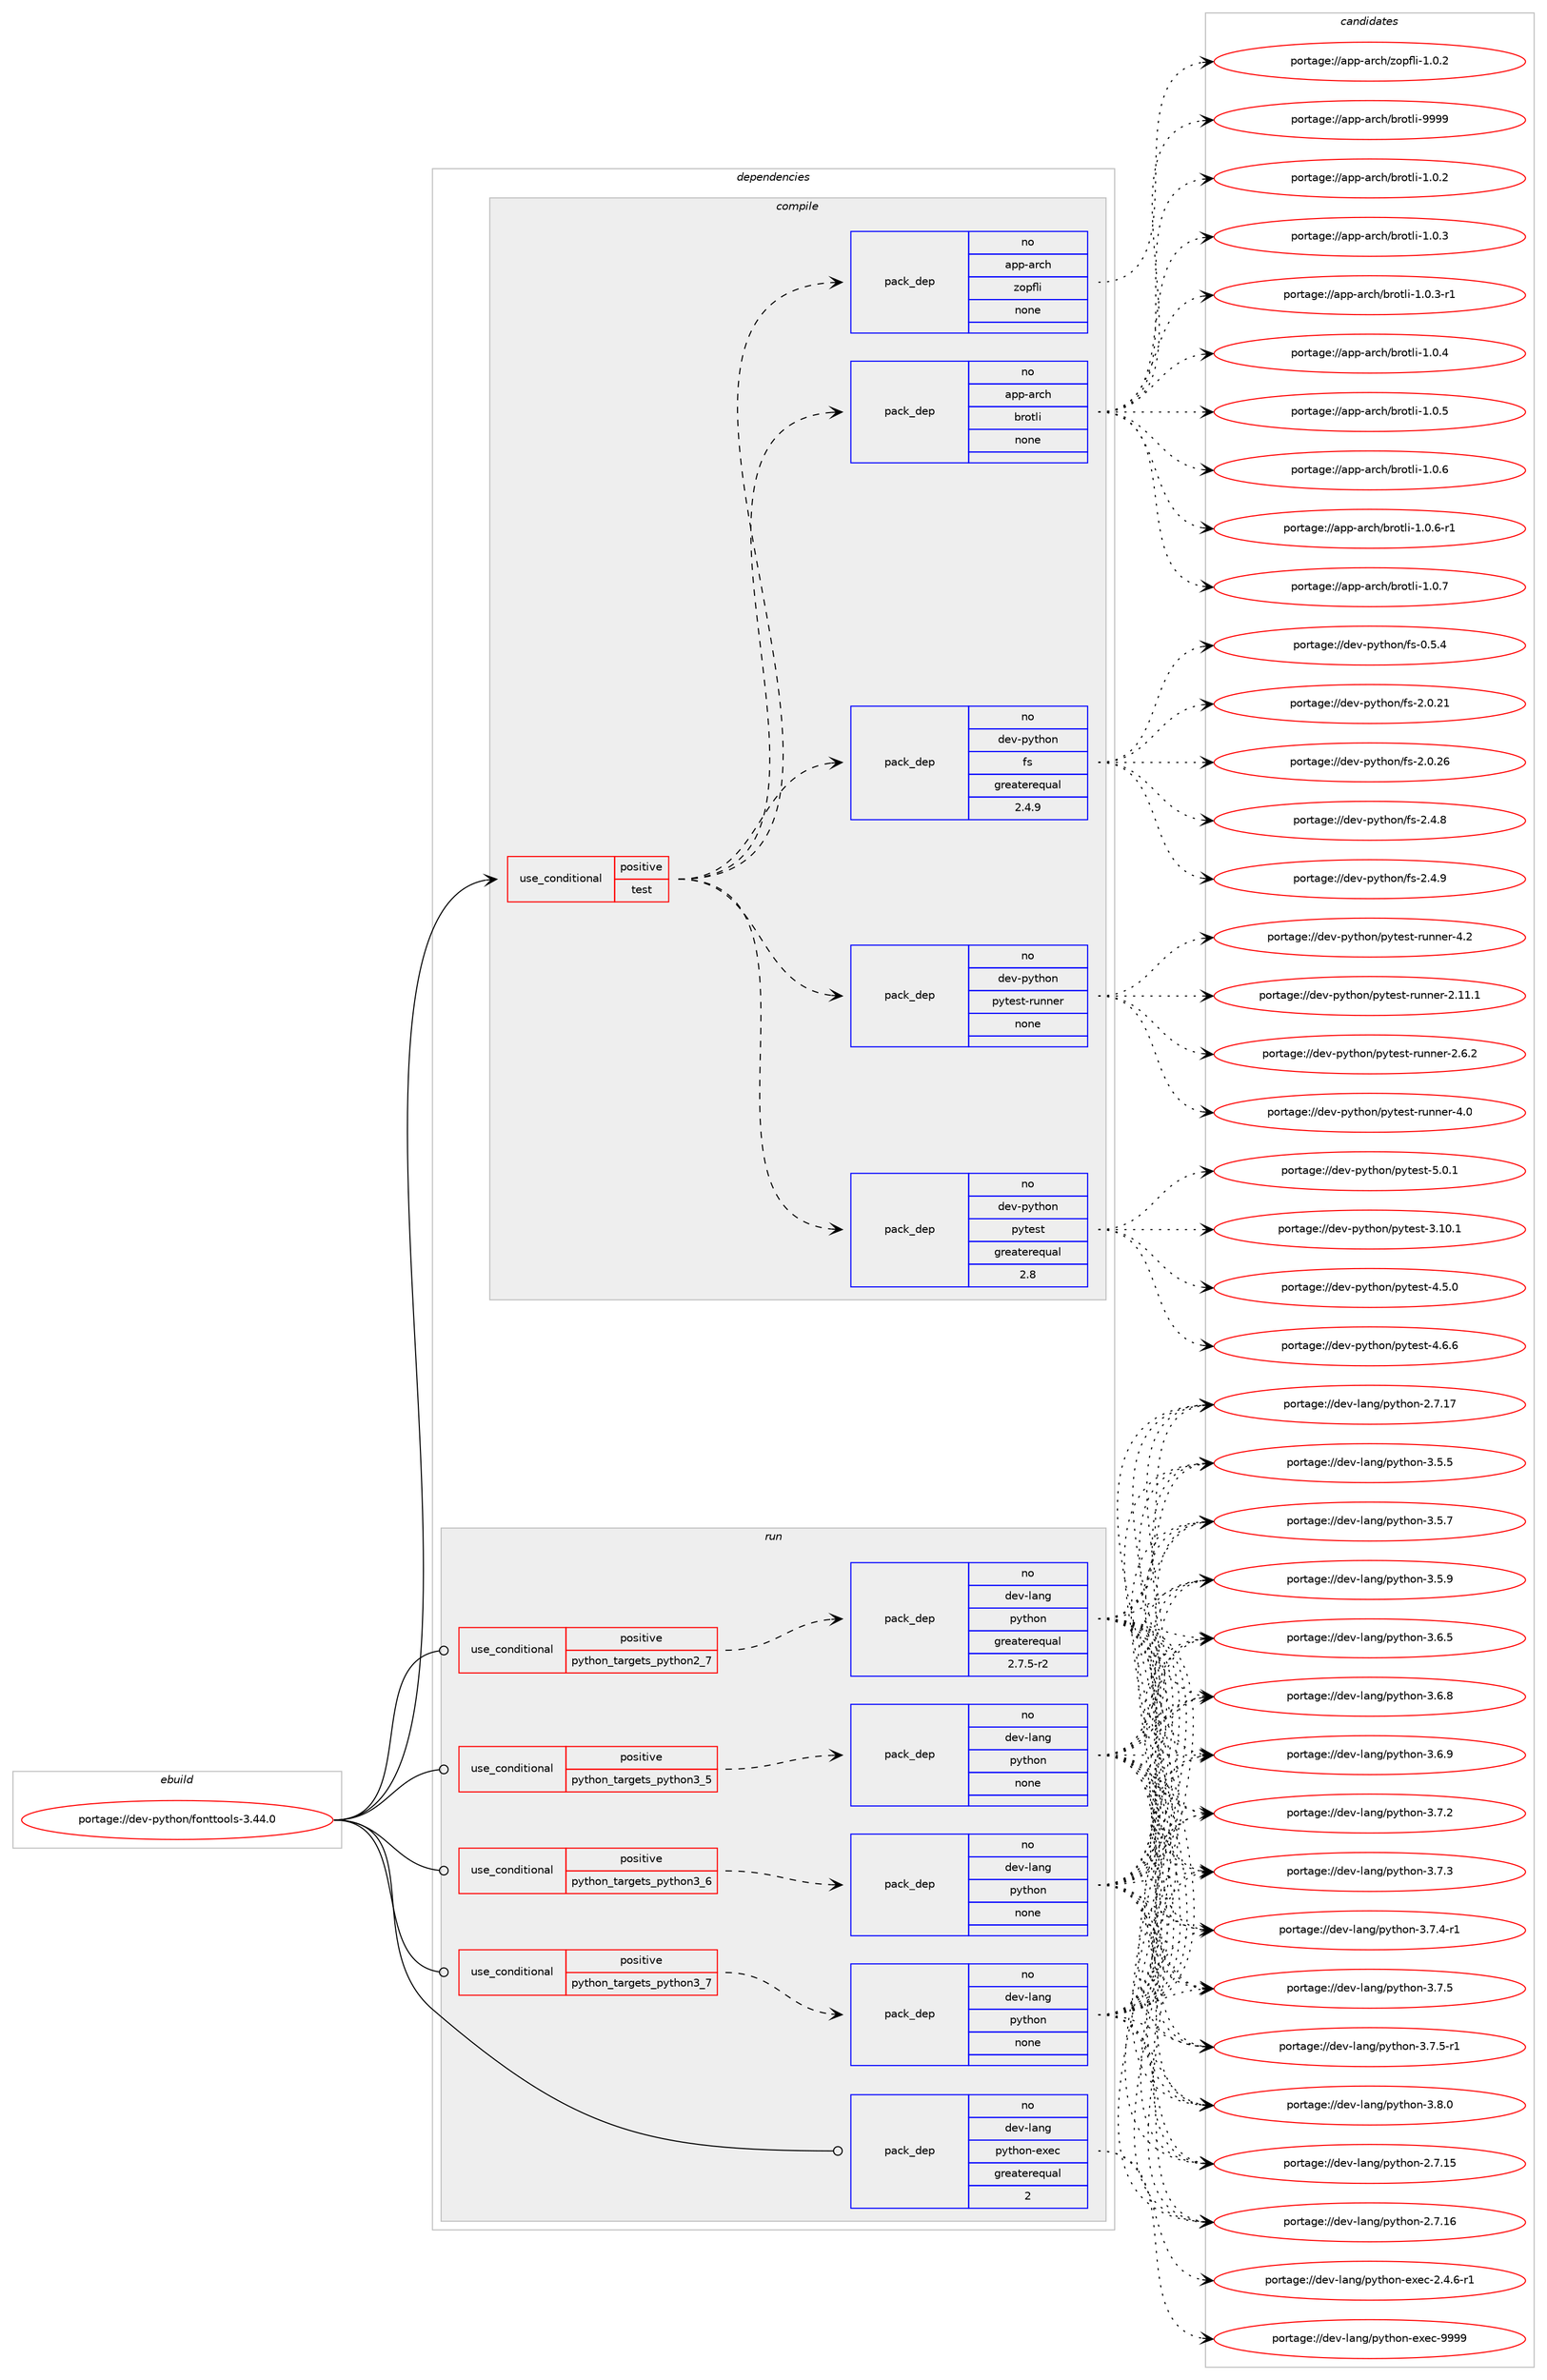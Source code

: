digraph prolog {

# *************
# Graph options
# *************

newrank=true;
concentrate=true;
compound=true;
graph [rankdir=LR,fontname=Helvetica,fontsize=10,ranksep=1.5];#, ranksep=2.5, nodesep=0.2];
edge  [arrowhead=vee];
node  [fontname=Helvetica,fontsize=10];

# **********
# The ebuild
# **********

subgraph cluster_leftcol {
color=gray;
rank=same;
label=<<i>ebuild</i>>;
id [label="portage://dev-python/fonttools-3.44.0", color=red, width=4, href="../dev-python/fonttools-3.44.0.svg"];
}

# ****************
# The dependencies
# ****************

subgraph cluster_midcol {
color=gray;
label=<<i>dependencies</i>>;
subgraph cluster_compile {
fillcolor="#eeeeee";
style=filled;
label=<<i>compile</i>>;
subgraph cond28943 {
dependency140499 [label=<<TABLE BORDER="0" CELLBORDER="1" CELLSPACING="0" CELLPADDING="4"><TR><TD ROWSPAN="3" CELLPADDING="10">use_conditional</TD></TR><TR><TD>positive</TD></TR><TR><TD>test</TD></TR></TABLE>>, shape=none, color=red];
subgraph pack108238 {
dependency140500 [label=<<TABLE BORDER="0" CELLBORDER="1" CELLSPACING="0" CELLPADDING="4" WIDTH="220"><TR><TD ROWSPAN="6" CELLPADDING="30">pack_dep</TD></TR><TR><TD WIDTH="110">no</TD></TR><TR><TD>dev-python</TD></TR><TR><TD>pytest</TD></TR><TR><TD>greaterequal</TD></TR><TR><TD>2.8</TD></TR></TABLE>>, shape=none, color=blue];
}
dependency140499:e -> dependency140500:w [weight=20,style="dashed",arrowhead="vee"];
subgraph pack108239 {
dependency140501 [label=<<TABLE BORDER="0" CELLBORDER="1" CELLSPACING="0" CELLPADDING="4" WIDTH="220"><TR><TD ROWSPAN="6" CELLPADDING="30">pack_dep</TD></TR><TR><TD WIDTH="110">no</TD></TR><TR><TD>dev-python</TD></TR><TR><TD>pytest-runner</TD></TR><TR><TD>none</TD></TR><TR><TD></TD></TR></TABLE>>, shape=none, color=blue];
}
dependency140499:e -> dependency140501:w [weight=20,style="dashed",arrowhead="vee"];
subgraph pack108240 {
dependency140502 [label=<<TABLE BORDER="0" CELLBORDER="1" CELLSPACING="0" CELLPADDING="4" WIDTH="220"><TR><TD ROWSPAN="6" CELLPADDING="30">pack_dep</TD></TR><TR><TD WIDTH="110">no</TD></TR><TR><TD>dev-python</TD></TR><TR><TD>fs</TD></TR><TR><TD>greaterequal</TD></TR><TR><TD>2.4.9</TD></TR></TABLE>>, shape=none, color=blue];
}
dependency140499:e -> dependency140502:w [weight=20,style="dashed",arrowhead="vee"];
subgraph pack108241 {
dependency140503 [label=<<TABLE BORDER="0" CELLBORDER="1" CELLSPACING="0" CELLPADDING="4" WIDTH="220"><TR><TD ROWSPAN="6" CELLPADDING="30">pack_dep</TD></TR><TR><TD WIDTH="110">no</TD></TR><TR><TD>app-arch</TD></TR><TR><TD>brotli</TD></TR><TR><TD>none</TD></TR><TR><TD></TD></TR></TABLE>>, shape=none, color=blue];
}
dependency140499:e -> dependency140503:w [weight=20,style="dashed",arrowhead="vee"];
subgraph pack108242 {
dependency140504 [label=<<TABLE BORDER="0" CELLBORDER="1" CELLSPACING="0" CELLPADDING="4" WIDTH="220"><TR><TD ROWSPAN="6" CELLPADDING="30">pack_dep</TD></TR><TR><TD WIDTH="110">no</TD></TR><TR><TD>app-arch</TD></TR><TR><TD>zopfli</TD></TR><TR><TD>none</TD></TR><TR><TD></TD></TR></TABLE>>, shape=none, color=blue];
}
dependency140499:e -> dependency140504:w [weight=20,style="dashed",arrowhead="vee"];
}
id:e -> dependency140499:w [weight=20,style="solid",arrowhead="vee"];
}
subgraph cluster_compileandrun {
fillcolor="#eeeeee";
style=filled;
label=<<i>compile and run</i>>;
}
subgraph cluster_run {
fillcolor="#eeeeee";
style=filled;
label=<<i>run</i>>;
subgraph cond28944 {
dependency140505 [label=<<TABLE BORDER="0" CELLBORDER="1" CELLSPACING="0" CELLPADDING="4"><TR><TD ROWSPAN="3" CELLPADDING="10">use_conditional</TD></TR><TR><TD>positive</TD></TR><TR><TD>python_targets_python2_7</TD></TR></TABLE>>, shape=none, color=red];
subgraph pack108243 {
dependency140506 [label=<<TABLE BORDER="0" CELLBORDER="1" CELLSPACING="0" CELLPADDING="4" WIDTH="220"><TR><TD ROWSPAN="6" CELLPADDING="30">pack_dep</TD></TR><TR><TD WIDTH="110">no</TD></TR><TR><TD>dev-lang</TD></TR><TR><TD>python</TD></TR><TR><TD>greaterequal</TD></TR><TR><TD>2.7.5-r2</TD></TR></TABLE>>, shape=none, color=blue];
}
dependency140505:e -> dependency140506:w [weight=20,style="dashed",arrowhead="vee"];
}
id:e -> dependency140505:w [weight=20,style="solid",arrowhead="odot"];
subgraph cond28945 {
dependency140507 [label=<<TABLE BORDER="0" CELLBORDER="1" CELLSPACING="0" CELLPADDING="4"><TR><TD ROWSPAN="3" CELLPADDING="10">use_conditional</TD></TR><TR><TD>positive</TD></TR><TR><TD>python_targets_python3_5</TD></TR></TABLE>>, shape=none, color=red];
subgraph pack108244 {
dependency140508 [label=<<TABLE BORDER="0" CELLBORDER="1" CELLSPACING="0" CELLPADDING="4" WIDTH="220"><TR><TD ROWSPAN="6" CELLPADDING="30">pack_dep</TD></TR><TR><TD WIDTH="110">no</TD></TR><TR><TD>dev-lang</TD></TR><TR><TD>python</TD></TR><TR><TD>none</TD></TR><TR><TD></TD></TR></TABLE>>, shape=none, color=blue];
}
dependency140507:e -> dependency140508:w [weight=20,style="dashed",arrowhead="vee"];
}
id:e -> dependency140507:w [weight=20,style="solid",arrowhead="odot"];
subgraph cond28946 {
dependency140509 [label=<<TABLE BORDER="0" CELLBORDER="1" CELLSPACING="0" CELLPADDING="4"><TR><TD ROWSPAN="3" CELLPADDING="10">use_conditional</TD></TR><TR><TD>positive</TD></TR><TR><TD>python_targets_python3_6</TD></TR></TABLE>>, shape=none, color=red];
subgraph pack108245 {
dependency140510 [label=<<TABLE BORDER="0" CELLBORDER="1" CELLSPACING="0" CELLPADDING="4" WIDTH="220"><TR><TD ROWSPAN="6" CELLPADDING="30">pack_dep</TD></TR><TR><TD WIDTH="110">no</TD></TR><TR><TD>dev-lang</TD></TR><TR><TD>python</TD></TR><TR><TD>none</TD></TR><TR><TD></TD></TR></TABLE>>, shape=none, color=blue];
}
dependency140509:e -> dependency140510:w [weight=20,style="dashed",arrowhead="vee"];
}
id:e -> dependency140509:w [weight=20,style="solid",arrowhead="odot"];
subgraph cond28947 {
dependency140511 [label=<<TABLE BORDER="0" CELLBORDER="1" CELLSPACING="0" CELLPADDING="4"><TR><TD ROWSPAN="3" CELLPADDING="10">use_conditional</TD></TR><TR><TD>positive</TD></TR><TR><TD>python_targets_python3_7</TD></TR></TABLE>>, shape=none, color=red];
subgraph pack108246 {
dependency140512 [label=<<TABLE BORDER="0" CELLBORDER="1" CELLSPACING="0" CELLPADDING="4" WIDTH="220"><TR><TD ROWSPAN="6" CELLPADDING="30">pack_dep</TD></TR><TR><TD WIDTH="110">no</TD></TR><TR><TD>dev-lang</TD></TR><TR><TD>python</TD></TR><TR><TD>none</TD></TR><TR><TD></TD></TR></TABLE>>, shape=none, color=blue];
}
dependency140511:e -> dependency140512:w [weight=20,style="dashed",arrowhead="vee"];
}
id:e -> dependency140511:w [weight=20,style="solid",arrowhead="odot"];
subgraph pack108247 {
dependency140513 [label=<<TABLE BORDER="0" CELLBORDER="1" CELLSPACING="0" CELLPADDING="4" WIDTH="220"><TR><TD ROWSPAN="6" CELLPADDING="30">pack_dep</TD></TR><TR><TD WIDTH="110">no</TD></TR><TR><TD>dev-lang</TD></TR><TR><TD>python-exec</TD></TR><TR><TD>greaterequal</TD></TR><TR><TD>2</TD></TR></TABLE>>, shape=none, color=blue];
}
id:e -> dependency140513:w [weight=20,style="solid",arrowhead="odot"];
}
}

# **************
# The candidates
# **************

subgraph cluster_choices {
rank=same;
color=gray;
label=<<i>candidates</i>>;

subgraph choice108238 {
color=black;
nodesep=1;
choiceportage100101118451121211161041111104711212111610111511645514649484649 [label="portage://dev-python/pytest-3.10.1", color=red, width=4,href="../dev-python/pytest-3.10.1.svg"];
choiceportage1001011184511212111610411111047112121116101115116455246534648 [label="portage://dev-python/pytest-4.5.0", color=red, width=4,href="../dev-python/pytest-4.5.0.svg"];
choiceportage1001011184511212111610411111047112121116101115116455246544654 [label="portage://dev-python/pytest-4.6.6", color=red, width=4,href="../dev-python/pytest-4.6.6.svg"];
choiceportage1001011184511212111610411111047112121116101115116455346484649 [label="portage://dev-python/pytest-5.0.1", color=red, width=4,href="../dev-python/pytest-5.0.1.svg"];
dependency140500:e -> choiceportage100101118451121211161041111104711212111610111511645514649484649:w [style=dotted,weight="100"];
dependency140500:e -> choiceportage1001011184511212111610411111047112121116101115116455246534648:w [style=dotted,weight="100"];
dependency140500:e -> choiceportage1001011184511212111610411111047112121116101115116455246544654:w [style=dotted,weight="100"];
dependency140500:e -> choiceportage1001011184511212111610411111047112121116101115116455346484649:w [style=dotted,weight="100"];
}
subgraph choice108239 {
color=black;
nodesep=1;
choiceportage10010111845112121116104111110471121211161011151164511411711011010111445504649494649 [label="portage://dev-python/pytest-runner-2.11.1", color=red, width=4,href="../dev-python/pytest-runner-2.11.1.svg"];
choiceportage100101118451121211161041111104711212111610111511645114117110110101114455046544650 [label="portage://dev-python/pytest-runner-2.6.2", color=red, width=4,href="../dev-python/pytest-runner-2.6.2.svg"];
choiceportage10010111845112121116104111110471121211161011151164511411711011010111445524648 [label="portage://dev-python/pytest-runner-4.0", color=red, width=4,href="../dev-python/pytest-runner-4.0.svg"];
choiceportage10010111845112121116104111110471121211161011151164511411711011010111445524650 [label="portage://dev-python/pytest-runner-4.2", color=red, width=4,href="../dev-python/pytest-runner-4.2.svg"];
dependency140501:e -> choiceportage10010111845112121116104111110471121211161011151164511411711011010111445504649494649:w [style=dotted,weight="100"];
dependency140501:e -> choiceportage100101118451121211161041111104711212111610111511645114117110110101114455046544650:w [style=dotted,weight="100"];
dependency140501:e -> choiceportage10010111845112121116104111110471121211161011151164511411711011010111445524648:w [style=dotted,weight="100"];
dependency140501:e -> choiceportage10010111845112121116104111110471121211161011151164511411711011010111445524650:w [style=dotted,weight="100"];
}
subgraph choice108240 {
color=black;
nodesep=1;
choiceportage1001011184511212111610411111047102115454846534652 [label="portage://dev-python/fs-0.5.4", color=red, width=4,href="../dev-python/fs-0.5.4.svg"];
choiceportage100101118451121211161041111104710211545504648465049 [label="portage://dev-python/fs-2.0.21", color=red, width=4,href="../dev-python/fs-2.0.21.svg"];
choiceportage100101118451121211161041111104710211545504648465054 [label="portage://dev-python/fs-2.0.26", color=red, width=4,href="../dev-python/fs-2.0.26.svg"];
choiceportage1001011184511212111610411111047102115455046524656 [label="portage://dev-python/fs-2.4.8", color=red, width=4,href="../dev-python/fs-2.4.8.svg"];
choiceportage1001011184511212111610411111047102115455046524657 [label="portage://dev-python/fs-2.4.9", color=red, width=4,href="../dev-python/fs-2.4.9.svg"];
dependency140502:e -> choiceportage1001011184511212111610411111047102115454846534652:w [style=dotted,weight="100"];
dependency140502:e -> choiceportage100101118451121211161041111104710211545504648465049:w [style=dotted,weight="100"];
dependency140502:e -> choiceportage100101118451121211161041111104710211545504648465054:w [style=dotted,weight="100"];
dependency140502:e -> choiceportage1001011184511212111610411111047102115455046524656:w [style=dotted,weight="100"];
dependency140502:e -> choiceportage1001011184511212111610411111047102115455046524657:w [style=dotted,weight="100"];
}
subgraph choice108241 {
color=black;
nodesep=1;
choiceportage971121124597114991044798114111116108105454946484650 [label="portage://app-arch/brotli-1.0.2", color=red, width=4,href="../app-arch/brotli-1.0.2.svg"];
choiceportage971121124597114991044798114111116108105454946484651 [label="portage://app-arch/brotli-1.0.3", color=red, width=4,href="../app-arch/brotli-1.0.3.svg"];
choiceportage9711211245971149910447981141111161081054549464846514511449 [label="portage://app-arch/brotli-1.0.3-r1", color=red, width=4,href="../app-arch/brotli-1.0.3-r1.svg"];
choiceportage971121124597114991044798114111116108105454946484652 [label="portage://app-arch/brotli-1.0.4", color=red, width=4,href="../app-arch/brotli-1.0.4.svg"];
choiceportage971121124597114991044798114111116108105454946484653 [label="portage://app-arch/brotli-1.0.5", color=red, width=4,href="../app-arch/brotli-1.0.5.svg"];
choiceportage971121124597114991044798114111116108105454946484654 [label="portage://app-arch/brotli-1.0.6", color=red, width=4,href="../app-arch/brotli-1.0.6.svg"];
choiceportage9711211245971149910447981141111161081054549464846544511449 [label="portage://app-arch/brotli-1.0.6-r1", color=red, width=4,href="../app-arch/brotli-1.0.6-r1.svg"];
choiceportage971121124597114991044798114111116108105454946484655 [label="portage://app-arch/brotli-1.0.7", color=red, width=4,href="../app-arch/brotli-1.0.7.svg"];
choiceportage9711211245971149910447981141111161081054557575757 [label="portage://app-arch/brotli-9999", color=red, width=4,href="../app-arch/brotli-9999.svg"];
dependency140503:e -> choiceportage971121124597114991044798114111116108105454946484650:w [style=dotted,weight="100"];
dependency140503:e -> choiceportage971121124597114991044798114111116108105454946484651:w [style=dotted,weight="100"];
dependency140503:e -> choiceportage9711211245971149910447981141111161081054549464846514511449:w [style=dotted,weight="100"];
dependency140503:e -> choiceportage971121124597114991044798114111116108105454946484652:w [style=dotted,weight="100"];
dependency140503:e -> choiceportage971121124597114991044798114111116108105454946484653:w [style=dotted,weight="100"];
dependency140503:e -> choiceportage971121124597114991044798114111116108105454946484654:w [style=dotted,weight="100"];
dependency140503:e -> choiceportage9711211245971149910447981141111161081054549464846544511449:w [style=dotted,weight="100"];
dependency140503:e -> choiceportage971121124597114991044798114111116108105454946484655:w [style=dotted,weight="100"];
dependency140503:e -> choiceportage9711211245971149910447981141111161081054557575757:w [style=dotted,weight="100"];
}
subgraph choice108242 {
color=black;
nodesep=1;
choiceportage9711211245971149910447122111112102108105454946484650 [label="portage://app-arch/zopfli-1.0.2", color=red, width=4,href="../app-arch/zopfli-1.0.2.svg"];
dependency140504:e -> choiceportage9711211245971149910447122111112102108105454946484650:w [style=dotted,weight="100"];
}
subgraph choice108243 {
color=black;
nodesep=1;
choiceportage10010111845108971101034711212111610411111045504655464953 [label="portage://dev-lang/python-2.7.15", color=red, width=4,href="../dev-lang/python-2.7.15.svg"];
choiceportage10010111845108971101034711212111610411111045504655464954 [label="portage://dev-lang/python-2.7.16", color=red, width=4,href="../dev-lang/python-2.7.16.svg"];
choiceportage10010111845108971101034711212111610411111045504655464955 [label="portage://dev-lang/python-2.7.17", color=red, width=4,href="../dev-lang/python-2.7.17.svg"];
choiceportage100101118451089711010347112121116104111110455146534653 [label="portage://dev-lang/python-3.5.5", color=red, width=4,href="../dev-lang/python-3.5.5.svg"];
choiceportage100101118451089711010347112121116104111110455146534655 [label="portage://dev-lang/python-3.5.7", color=red, width=4,href="../dev-lang/python-3.5.7.svg"];
choiceportage100101118451089711010347112121116104111110455146534657 [label="portage://dev-lang/python-3.5.9", color=red, width=4,href="../dev-lang/python-3.5.9.svg"];
choiceportage100101118451089711010347112121116104111110455146544653 [label="portage://dev-lang/python-3.6.5", color=red, width=4,href="../dev-lang/python-3.6.5.svg"];
choiceportage100101118451089711010347112121116104111110455146544656 [label="portage://dev-lang/python-3.6.8", color=red, width=4,href="../dev-lang/python-3.6.8.svg"];
choiceportage100101118451089711010347112121116104111110455146544657 [label="portage://dev-lang/python-3.6.9", color=red, width=4,href="../dev-lang/python-3.6.9.svg"];
choiceportage100101118451089711010347112121116104111110455146554650 [label="portage://dev-lang/python-3.7.2", color=red, width=4,href="../dev-lang/python-3.7.2.svg"];
choiceportage100101118451089711010347112121116104111110455146554651 [label="portage://dev-lang/python-3.7.3", color=red, width=4,href="../dev-lang/python-3.7.3.svg"];
choiceportage1001011184510897110103471121211161041111104551465546524511449 [label="portage://dev-lang/python-3.7.4-r1", color=red, width=4,href="../dev-lang/python-3.7.4-r1.svg"];
choiceportage100101118451089711010347112121116104111110455146554653 [label="portage://dev-lang/python-3.7.5", color=red, width=4,href="../dev-lang/python-3.7.5.svg"];
choiceportage1001011184510897110103471121211161041111104551465546534511449 [label="portage://dev-lang/python-3.7.5-r1", color=red, width=4,href="../dev-lang/python-3.7.5-r1.svg"];
choiceportage100101118451089711010347112121116104111110455146564648 [label="portage://dev-lang/python-3.8.0", color=red, width=4,href="../dev-lang/python-3.8.0.svg"];
dependency140506:e -> choiceportage10010111845108971101034711212111610411111045504655464953:w [style=dotted,weight="100"];
dependency140506:e -> choiceportage10010111845108971101034711212111610411111045504655464954:w [style=dotted,weight="100"];
dependency140506:e -> choiceportage10010111845108971101034711212111610411111045504655464955:w [style=dotted,weight="100"];
dependency140506:e -> choiceportage100101118451089711010347112121116104111110455146534653:w [style=dotted,weight="100"];
dependency140506:e -> choiceportage100101118451089711010347112121116104111110455146534655:w [style=dotted,weight="100"];
dependency140506:e -> choiceportage100101118451089711010347112121116104111110455146534657:w [style=dotted,weight="100"];
dependency140506:e -> choiceportage100101118451089711010347112121116104111110455146544653:w [style=dotted,weight="100"];
dependency140506:e -> choiceportage100101118451089711010347112121116104111110455146544656:w [style=dotted,weight="100"];
dependency140506:e -> choiceportage100101118451089711010347112121116104111110455146544657:w [style=dotted,weight="100"];
dependency140506:e -> choiceportage100101118451089711010347112121116104111110455146554650:w [style=dotted,weight="100"];
dependency140506:e -> choiceportage100101118451089711010347112121116104111110455146554651:w [style=dotted,weight="100"];
dependency140506:e -> choiceportage1001011184510897110103471121211161041111104551465546524511449:w [style=dotted,weight="100"];
dependency140506:e -> choiceportage100101118451089711010347112121116104111110455146554653:w [style=dotted,weight="100"];
dependency140506:e -> choiceportage1001011184510897110103471121211161041111104551465546534511449:w [style=dotted,weight="100"];
dependency140506:e -> choiceportage100101118451089711010347112121116104111110455146564648:w [style=dotted,weight="100"];
}
subgraph choice108244 {
color=black;
nodesep=1;
choiceportage10010111845108971101034711212111610411111045504655464953 [label="portage://dev-lang/python-2.7.15", color=red, width=4,href="../dev-lang/python-2.7.15.svg"];
choiceportage10010111845108971101034711212111610411111045504655464954 [label="portage://dev-lang/python-2.7.16", color=red, width=4,href="../dev-lang/python-2.7.16.svg"];
choiceportage10010111845108971101034711212111610411111045504655464955 [label="portage://dev-lang/python-2.7.17", color=red, width=4,href="../dev-lang/python-2.7.17.svg"];
choiceportage100101118451089711010347112121116104111110455146534653 [label="portage://dev-lang/python-3.5.5", color=red, width=4,href="../dev-lang/python-3.5.5.svg"];
choiceportage100101118451089711010347112121116104111110455146534655 [label="portage://dev-lang/python-3.5.7", color=red, width=4,href="../dev-lang/python-3.5.7.svg"];
choiceportage100101118451089711010347112121116104111110455146534657 [label="portage://dev-lang/python-3.5.9", color=red, width=4,href="../dev-lang/python-3.5.9.svg"];
choiceportage100101118451089711010347112121116104111110455146544653 [label="portage://dev-lang/python-3.6.5", color=red, width=4,href="../dev-lang/python-3.6.5.svg"];
choiceportage100101118451089711010347112121116104111110455146544656 [label="portage://dev-lang/python-3.6.8", color=red, width=4,href="../dev-lang/python-3.6.8.svg"];
choiceportage100101118451089711010347112121116104111110455146544657 [label="portage://dev-lang/python-3.6.9", color=red, width=4,href="../dev-lang/python-3.6.9.svg"];
choiceportage100101118451089711010347112121116104111110455146554650 [label="portage://dev-lang/python-3.7.2", color=red, width=4,href="../dev-lang/python-3.7.2.svg"];
choiceportage100101118451089711010347112121116104111110455146554651 [label="portage://dev-lang/python-3.7.3", color=red, width=4,href="../dev-lang/python-3.7.3.svg"];
choiceportage1001011184510897110103471121211161041111104551465546524511449 [label="portage://dev-lang/python-3.7.4-r1", color=red, width=4,href="../dev-lang/python-3.7.4-r1.svg"];
choiceportage100101118451089711010347112121116104111110455146554653 [label="portage://dev-lang/python-3.7.5", color=red, width=4,href="../dev-lang/python-3.7.5.svg"];
choiceportage1001011184510897110103471121211161041111104551465546534511449 [label="portage://dev-lang/python-3.7.5-r1", color=red, width=4,href="../dev-lang/python-3.7.5-r1.svg"];
choiceportage100101118451089711010347112121116104111110455146564648 [label="portage://dev-lang/python-3.8.0", color=red, width=4,href="../dev-lang/python-3.8.0.svg"];
dependency140508:e -> choiceportage10010111845108971101034711212111610411111045504655464953:w [style=dotted,weight="100"];
dependency140508:e -> choiceportage10010111845108971101034711212111610411111045504655464954:w [style=dotted,weight="100"];
dependency140508:e -> choiceportage10010111845108971101034711212111610411111045504655464955:w [style=dotted,weight="100"];
dependency140508:e -> choiceportage100101118451089711010347112121116104111110455146534653:w [style=dotted,weight="100"];
dependency140508:e -> choiceportage100101118451089711010347112121116104111110455146534655:w [style=dotted,weight="100"];
dependency140508:e -> choiceportage100101118451089711010347112121116104111110455146534657:w [style=dotted,weight="100"];
dependency140508:e -> choiceportage100101118451089711010347112121116104111110455146544653:w [style=dotted,weight="100"];
dependency140508:e -> choiceportage100101118451089711010347112121116104111110455146544656:w [style=dotted,weight="100"];
dependency140508:e -> choiceportage100101118451089711010347112121116104111110455146544657:w [style=dotted,weight="100"];
dependency140508:e -> choiceportage100101118451089711010347112121116104111110455146554650:w [style=dotted,weight="100"];
dependency140508:e -> choiceportage100101118451089711010347112121116104111110455146554651:w [style=dotted,weight="100"];
dependency140508:e -> choiceportage1001011184510897110103471121211161041111104551465546524511449:w [style=dotted,weight="100"];
dependency140508:e -> choiceportage100101118451089711010347112121116104111110455146554653:w [style=dotted,weight="100"];
dependency140508:e -> choiceportage1001011184510897110103471121211161041111104551465546534511449:w [style=dotted,weight="100"];
dependency140508:e -> choiceportage100101118451089711010347112121116104111110455146564648:w [style=dotted,weight="100"];
}
subgraph choice108245 {
color=black;
nodesep=1;
choiceportage10010111845108971101034711212111610411111045504655464953 [label="portage://dev-lang/python-2.7.15", color=red, width=4,href="../dev-lang/python-2.7.15.svg"];
choiceportage10010111845108971101034711212111610411111045504655464954 [label="portage://dev-lang/python-2.7.16", color=red, width=4,href="../dev-lang/python-2.7.16.svg"];
choiceportage10010111845108971101034711212111610411111045504655464955 [label="portage://dev-lang/python-2.7.17", color=red, width=4,href="../dev-lang/python-2.7.17.svg"];
choiceportage100101118451089711010347112121116104111110455146534653 [label="portage://dev-lang/python-3.5.5", color=red, width=4,href="../dev-lang/python-3.5.5.svg"];
choiceportage100101118451089711010347112121116104111110455146534655 [label="portage://dev-lang/python-3.5.7", color=red, width=4,href="../dev-lang/python-3.5.7.svg"];
choiceportage100101118451089711010347112121116104111110455146534657 [label="portage://dev-lang/python-3.5.9", color=red, width=4,href="../dev-lang/python-3.5.9.svg"];
choiceportage100101118451089711010347112121116104111110455146544653 [label="portage://dev-lang/python-3.6.5", color=red, width=4,href="../dev-lang/python-3.6.5.svg"];
choiceportage100101118451089711010347112121116104111110455146544656 [label="portage://dev-lang/python-3.6.8", color=red, width=4,href="../dev-lang/python-3.6.8.svg"];
choiceportage100101118451089711010347112121116104111110455146544657 [label="portage://dev-lang/python-3.6.9", color=red, width=4,href="../dev-lang/python-3.6.9.svg"];
choiceportage100101118451089711010347112121116104111110455146554650 [label="portage://dev-lang/python-3.7.2", color=red, width=4,href="../dev-lang/python-3.7.2.svg"];
choiceportage100101118451089711010347112121116104111110455146554651 [label="portage://dev-lang/python-3.7.3", color=red, width=4,href="../dev-lang/python-3.7.3.svg"];
choiceportage1001011184510897110103471121211161041111104551465546524511449 [label="portage://dev-lang/python-3.7.4-r1", color=red, width=4,href="../dev-lang/python-3.7.4-r1.svg"];
choiceportage100101118451089711010347112121116104111110455146554653 [label="portage://dev-lang/python-3.7.5", color=red, width=4,href="../dev-lang/python-3.7.5.svg"];
choiceportage1001011184510897110103471121211161041111104551465546534511449 [label="portage://dev-lang/python-3.7.5-r1", color=red, width=4,href="../dev-lang/python-3.7.5-r1.svg"];
choiceportage100101118451089711010347112121116104111110455146564648 [label="portage://dev-lang/python-3.8.0", color=red, width=4,href="../dev-lang/python-3.8.0.svg"];
dependency140510:e -> choiceportage10010111845108971101034711212111610411111045504655464953:w [style=dotted,weight="100"];
dependency140510:e -> choiceportage10010111845108971101034711212111610411111045504655464954:w [style=dotted,weight="100"];
dependency140510:e -> choiceportage10010111845108971101034711212111610411111045504655464955:w [style=dotted,weight="100"];
dependency140510:e -> choiceportage100101118451089711010347112121116104111110455146534653:w [style=dotted,weight="100"];
dependency140510:e -> choiceportage100101118451089711010347112121116104111110455146534655:w [style=dotted,weight="100"];
dependency140510:e -> choiceportage100101118451089711010347112121116104111110455146534657:w [style=dotted,weight="100"];
dependency140510:e -> choiceportage100101118451089711010347112121116104111110455146544653:w [style=dotted,weight="100"];
dependency140510:e -> choiceportage100101118451089711010347112121116104111110455146544656:w [style=dotted,weight="100"];
dependency140510:e -> choiceportage100101118451089711010347112121116104111110455146544657:w [style=dotted,weight="100"];
dependency140510:e -> choiceportage100101118451089711010347112121116104111110455146554650:w [style=dotted,weight="100"];
dependency140510:e -> choiceportage100101118451089711010347112121116104111110455146554651:w [style=dotted,weight="100"];
dependency140510:e -> choiceportage1001011184510897110103471121211161041111104551465546524511449:w [style=dotted,weight="100"];
dependency140510:e -> choiceportage100101118451089711010347112121116104111110455146554653:w [style=dotted,weight="100"];
dependency140510:e -> choiceportage1001011184510897110103471121211161041111104551465546534511449:w [style=dotted,weight="100"];
dependency140510:e -> choiceportage100101118451089711010347112121116104111110455146564648:w [style=dotted,weight="100"];
}
subgraph choice108246 {
color=black;
nodesep=1;
choiceportage10010111845108971101034711212111610411111045504655464953 [label="portage://dev-lang/python-2.7.15", color=red, width=4,href="../dev-lang/python-2.7.15.svg"];
choiceportage10010111845108971101034711212111610411111045504655464954 [label="portage://dev-lang/python-2.7.16", color=red, width=4,href="../dev-lang/python-2.7.16.svg"];
choiceportage10010111845108971101034711212111610411111045504655464955 [label="portage://dev-lang/python-2.7.17", color=red, width=4,href="../dev-lang/python-2.7.17.svg"];
choiceportage100101118451089711010347112121116104111110455146534653 [label="portage://dev-lang/python-3.5.5", color=red, width=4,href="../dev-lang/python-3.5.5.svg"];
choiceportage100101118451089711010347112121116104111110455146534655 [label="portage://dev-lang/python-3.5.7", color=red, width=4,href="../dev-lang/python-3.5.7.svg"];
choiceportage100101118451089711010347112121116104111110455146534657 [label="portage://dev-lang/python-3.5.9", color=red, width=4,href="../dev-lang/python-3.5.9.svg"];
choiceportage100101118451089711010347112121116104111110455146544653 [label="portage://dev-lang/python-3.6.5", color=red, width=4,href="../dev-lang/python-3.6.5.svg"];
choiceportage100101118451089711010347112121116104111110455146544656 [label="portage://dev-lang/python-3.6.8", color=red, width=4,href="../dev-lang/python-3.6.8.svg"];
choiceportage100101118451089711010347112121116104111110455146544657 [label="portage://dev-lang/python-3.6.9", color=red, width=4,href="../dev-lang/python-3.6.9.svg"];
choiceportage100101118451089711010347112121116104111110455146554650 [label="portage://dev-lang/python-3.7.2", color=red, width=4,href="../dev-lang/python-3.7.2.svg"];
choiceportage100101118451089711010347112121116104111110455146554651 [label="portage://dev-lang/python-3.7.3", color=red, width=4,href="../dev-lang/python-3.7.3.svg"];
choiceportage1001011184510897110103471121211161041111104551465546524511449 [label="portage://dev-lang/python-3.7.4-r1", color=red, width=4,href="../dev-lang/python-3.7.4-r1.svg"];
choiceportage100101118451089711010347112121116104111110455146554653 [label="portage://dev-lang/python-3.7.5", color=red, width=4,href="../dev-lang/python-3.7.5.svg"];
choiceportage1001011184510897110103471121211161041111104551465546534511449 [label="portage://dev-lang/python-3.7.5-r1", color=red, width=4,href="../dev-lang/python-3.7.5-r1.svg"];
choiceportage100101118451089711010347112121116104111110455146564648 [label="portage://dev-lang/python-3.8.0", color=red, width=4,href="../dev-lang/python-3.8.0.svg"];
dependency140512:e -> choiceportage10010111845108971101034711212111610411111045504655464953:w [style=dotted,weight="100"];
dependency140512:e -> choiceportage10010111845108971101034711212111610411111045504655464954:w [style=dotted,weight="100"];
dependency140512:e -> choiceportage10010111845108971101034711212111610411111045504655464955:w [style=dotted,weight="100"];
dependency140512:e -> choiceportage100101118451089711010347112121116104111110455146534653:w [style=dotted,weight="100"];
dependency140512:e -> choiceportage100101118451089711010347112121116104111110455146534655:w [style=dotted,weight="100"];
dependency140512:e -> choiceportage100101118451089711010347112121116104111110455146534657:w [style=dotted,weight="100"];
dependency140512:e -> choiceportage100101118451089711010347112121116104111110455146544653:w [style=dotted,weight="100"];
dependency140512:e -> choiceportage100101118451089711010347112121116104111110455146544656:w [style=dotted,weight="100"];
dependency140512:e -> choiceportage100101118451089711010347112121116104111110455146544657:w [style=dotted,weight="100"];
dependency140512:e -> choiceportage100101118451089711010347112121116104111110455146554650:w [style=dotted,weight="100"];
dependency140512:e -> choiceportage100101118451089711010347112121116104111110455146554651:w [style=dotted,weight="100"];
dependency140512:e -> choiceportage1001011184510897110103471121211161041111104551465546524511449:w [style=dotted,weight="100"];
dependency140512:e -> choiceportage100101118451089711010347112121116104111110455146554653:w [style=dotted,weight="100"];
dependency140512:e -> choiceportage1001011184510897110103471121211161041111104551465546534511449:w [style=dotted,weight="100"];
dependency140512:e -> choiceportage100101118451089711010347112121116104111110455146564648:w [style=dotted,weight="100"];
}
subgraph choice108247 {
color=black;
nodesep=1;
choiceportage10010111845108971101034711212111610411111045101120101994550465246544511449 [label="portage://dev-lang/python-exec-2.4.6-r1", color=red, width=4,href="../dev-lang/python-exec-2.4.6-r1.svg"];
choiceportage10010111845108971101034711212111610411111045101120101994557575757 [label="portage://dev-lang/python-exec-9999", color=red, width=4,href="../dev-lang/python-exec-9999.svg"];
dependency140513:e -> choiceportage10010111845108971101034711212111610411111045101120101994550465246544511449:w [style=dotted,weight="100"];
dependency140513:e -> choiceportage10010111845108971101034711212111610411111045101120101994557575757:w [style=dotted,weight="100"];
}
}

}
